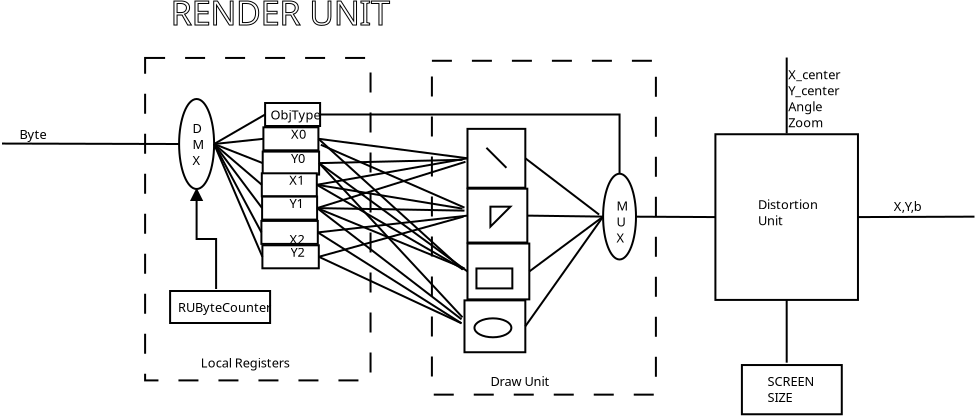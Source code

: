 <?xml version="1.0" encoding="UTF-8"?>
<dia:diagram xmlns:dia="http://www.lysator.liu.se/~alla/dia/">
  <dia:layer name="Фон" visible="true" active="true">
    <dia:object type="Standard - Box" version="0" id="O0">
      <dia:attribute name="obj_pos">
        <dia:point val="17.34,4.689"/>
      </dia:attribute>
      <dia:attribute name="obj_bb">
        <dia:rectangle val="17.29,4.639;28.59,21.433"/>
      </dia:attribute>
      <dia:attribute name="elem_corner">
        <dia:point val="17.34,4.689"/>
      </dia:attribute>
      <dia:attribute name="elem_width">
        <dia:real val="11.2"/>
      </dia:attribute>
      <dia:attribute name="elem_height">
        <dia:real val="16.693"/>
      </dia:attribute>
      <dia:attribute name="border_width">
        <dia:real val="0.1"/>
      </dia:attribute>
      <dia:attribute name="show_background">
        <dia:boolean val="false"/>
      </dia:attribute>
      <dia:attribute name="line_style">
        <dia:enum val="1"/>
      </dia:attribute>
    </dia:object>
    <dia:object type="Standard - Box" version="0" id="O1">
      <dia:attribute name="obj_pos">
        <dia:point val="3.0,4.547"/>
      </dia:attribute>
      <dia:attribute name="obj_bb">
        <dia:rectangle val="2.95,4.497;14.322,20.719"/>
      </dia:attribute>
      <dia:attribute name="elem_corner">
        <dia:point val="3.0,4.547"/>
      </dia:attribute>
      <dia:attribute name="elem_width">
        <dia:real val="11.272"/>
      </dia:attribute>
      <dia:attribute name="elem_height">
        <dia:real val="16.123"/>
      </dia:attribute>
      <dia:attribute name="border_width">
        <dia:real val="0.1"/>
      </dia:attribute>
      <dia:attribute name="show_background">
        <dia:boolean val="false"/>
      </dia:attribute>
      <dia:attribute name="line_style">
        <dia:enum val="1"/>
      </dia:attribute>
    </dia:object>
    <dia:object type="Standard - Outline" version="0" id="O2">
      <dia:attribute name="obj_pos">
        <dia:point val="4.45,1.7"/>
      </dia:attribute>
      <dia:attribute name="obj_bb">
        <dia:rectangle val="4.45,1.7;15.812,2.928"/>
      </dia:attribute>
      <dia:attribute name="meta">
        <dia:composite type="dict"/>
      </dia:attribute>
      <dia:attribute name="name">
        <dia:string>#RENDER UNIT#</dia:string>
      </dia:attribute>
      <dia:attribute name="rotation">
        <dia:real val="0"/>
      </dia:attribute>
      <dia:attribute name="text_font">
        <dia:font family="sans" style="0" name="Helvetica"/>
      </dia:attribute>
      <dia:attribute name="text_height">
        <dia:real val="1.687"/>
      </dia:attribute>
      <dia:attribute name="line_width">
        <dia:real val="0"/>
      </dia:attribute>
      <dia:attribute name="line_colour">
        <dia:color val="#000000"/>
      </dia:attribute>
      <dia:attribute name="fill_colour">
        <dia:color val="#ffffff"/>
      </dia:attribute>
      <dia:attribute name="show_background">
        <dia:boolean val="false"/>
      </dia:attribute>
    </dia:object>
    <dia:group>
      <dia:object type="Standard - Box" version="0" id="O3">
        <dia:attribute name="obj_pos">
          <dia:point val="9,6.8"/>
        </dia:attribute>
        <dia:attribute name="obj_bb">
          <dia:rectangle val="8.95,6.75;11.8,8"/>
        </dia:attribute>
        <dia:attribute name="elem_corner">
          <dia:point val="9,6.8"/>
        </dia:attribute>
        <dia:attribute name="elem_width">
          <dia:real val="2.75"/>
        </dia:attribute>
        <dia:attribute name="elem_height">
          <dia:real val="1.15"/>
        </dia:attribute>
        <dia:attribute name="show_background">
          <dia:boolean val="true"/>
        </dia:attribute>
      </dia:object>
      <dia:object type="Standard - Text" version="1" id="O4">
        <dia:attribute name="obj_pos">
          <dia:point val="9.275,7.625"/>
        </dia:attribute>
        <dia:attribute name="obj_bb">
          <dia:rectangle val="9.275,6.985;11.65,7.758"/>
        </dia:attribute>
        <dia:attribute name="text">
          <dia:composite type="text">
            <dia:attribute name="string">
              <dia:string>#ObjType#</dia:string>
            </dia:attribute>
            <dia:attribute name="font">
              <dia:font family="sans" style="0" name="Helvetica"/>
            </dia:attribute>
            <dia:attribute name="height">
              <dia:real val="0.8"/>
            </dia:attribute>
            <dia:attribute name="pos">
              <dia:point val="9.275,7.625"/>
            </dia:attribute>
            <dia:attribute name="color">
              <dia:color val="#000000"/>
            </dia:attribute>
            <dia:attribute name="alignment">
              <dia:enum val="0"/>
            </dia:attribute>
          </dia:composite>
        </dia:attribute>
        <dia:attribute name="valign">
          <dia:enum val="3"/>
        </dia:attribute>
      </dia:object>
      <dia:object type="Standard - Box" version="0" id="O5">
        <dia:attribute name="obj_pos">
          <dia:point val="8.915,8.015"/>
        </dia:attribute>
        <dia:attribute name="obj_bb">
          <dia:rectangle val="8.865,7.965;11.715,9.215"/>
        </dia:attribute>
        <dia:attribute name="elem_corner">
          <dia:point val="8.915,8.015"/>
        </dia:attribute>
        <dia:attribute name="elem_width">
          <dia:real val="2.75"/>
        </dia:attribute>
        <dia:attribute name="elem_height">
          <dia:real val="1.15"/>
        </dia:attribute>
        <dia:attribute name="show_background">
          <dia:boolean val="true"/>
        </dia:attribute>
      </dia:object>
      <dia:object type="Standard - Box" version="0" id="O6">
        <dia:attribute name="obj_pos">
          <dia:point val="8.88,9.23"/>
        </dia:attribute>
        <dia:attribute name="obj_bb">
          <dia:rectangle val="8.83,9.18;11.75,10.43"/>
        </dia:attribute>
        <dia:attribute name="elem_corner">
          <dia:point val="8.88,9.23"/>
        </dia:attribute>
        <dia:attribute name="elem_width">
          <dia:real val="2.82"/>
        </dia:attribute>
        <dia:attribute name="elem_height">
          <dia:real val="1.15"/>
        </dia:attribute>
        <dia:attribute name="show_background">
          <dia:boolean val="true"/>
        </dia:attribute>
      </dia:object>
      <dia:object type="Standard - Box" version="0" id="O7">
        <dia:attribute name="obj_pos">
          <dia:point val="8.835,10.315"/>
        </dia:attribute>
        <dia:attribute name="obj_bb">
          <dia:rectangle val="8.785,10.265;11.635,11.515"/>
        </dia:attribute>
        <dia:attribute name="elem_corner">
          <dia:point val="8.835,10.315"/>
        </dia:attribute>
        <dia:attribute name="elem_width">
          <dia:real val="2.75"/>
        </dia:attribute>
        <dia:attribute name="elem_height">
          <dia:real val="1.15"/>
        </dia:attribute>
        <dia:attribute name="show_background">
          <dia:boolean val="true"/>
        </dia:attribute>
      </dia:object>
      <dia:object type="Standard - Box" version="0" id="O8">
        <dia:attribute name="obj_pos">
          <dia:point val="8.85,11.48"/>
        </dia:attribute>
        <dia:attribute name="obj_bb">
          <dia:rectangle val="8.8,11.43;11.65,12.68"/>
        </dia:attribute>
        <dia:attribute name="elem_corner">
          <dia:point val="8.85,11.48"/>
        </dia:attribute>
        <dia:attribute name="elem_width">
          <dia:real val="2.75"/>
        </dia:attribute>
        <dia:attribute name="elem_height">
          <dia:real val="1.15"/>
        </dia:attribute>
        <dia:attribute name="show_background">
          <dia:boolean val="true"/>
        </dia:attribute>
      </dia:object>
      <dia:object type="Standard - Box" version="0" id="O9">
        <dia:attribute name="obj_pos">
          <dia:point val="8.815,12.695"/>
        </dia:attribute>
        <dia:attribute name="obj_bb">
          <dia:rectangle val="8.765,12.645;11.685,13.895"/>
        </dia:attribute>
        <dia:attribute name="elem_corner">
          <dia:point val="8.815,12.695"/>
        </dia:attribute>
        <dia:attribute name="elem_width">
          <dia:real val="2.82"/>
        </dia:attribute>
        <dia:attribute name="elem_height">
          <dia:real val="1.15"/>
        </dia:attribute>
        <dia:attribute name="show_background">
          <dia:boolean val="true"/>
        </dia:attribute>
      </dia:object>
      <dia:object type="Standard - Box" version="0" id="O10">
        <dia:attribute name="obj_pos">
          <dia:point val="8.865,13.915"/>
        </dia:attribute>
        <dia:attribute name="obj_bb">
          <dia:rectangle val="8.815,13.865;11.735,15.115"/>
        </dia:attribute>
        <dia:attribute name="elem_corner">
          <dia:point val="8.865,13.915"/>
        </dia:attribute>
        <dia:attribute name="elem_width">
          <dia:real val="2.82"/>
        </dia:attribute>
        <dia:attribute name="elem_height">
          <dia:real val="1.15"/>
        </dia:attribute>
        <dia:attribute name="show_background">
          <dia:boolean val="true"/>
        </dia:attribute>
      </dia:object>
      <dia:object type="Standard - Text" version="1" id="O11">
        <dia:attribute name="obj_pos">
          <dia:point val="10.29,8.59"/>
        </dia:attribute>
        <dia:attribute name="obj_bb">
          <dia:rectangle val="10.29,7.931;11.032,8.761"/>
        </dia:attribute>
        <dia:attribute name="text">
          <dia:composite type="text">
            <dia:attribute name="string">
              <dia:string>#X0#</dia:string>
            </dia:attribute>
            <dia:attribute name="font">
              <dia:font family="sans" style="0" name="Helvetica"/>
            </dia:attribute>
            <dia:attribute name="height">
              <dia:real val="0.8"/>
            </dia:attribute>
            <dia:attribute name="pos">
              <dia:point val="10.29,8.59"/>
            </dia:attribute>
            <dia:attribute name="color">
              <dia:color val="#000000"/>
            </dia:attribute>
            <dia:attribute name="alignment">
              <dia:enum val="0"/>
            </dia:attribute>
          </dia:composite>
        </dia:attribute>
        <dia:attribute name="valign">
          <dia:enum val="3"/>
        </dia:attribute>
        <dia:connections>
          <dia:connection handle="0" to="O5" connection="8"/>
        </dia:connections>
      </dia:object>
      <dia:object type="Standard - Text" version="1" id="O12">
        <dia:attribute name="obj_pos">
          <dia:point val="10.29,9.805"/>
        </dia:attribute>
        <dia:attribute name="obj_bb">
          <dia:rectangle val="10.29,9.146;11.029,9.976"/>
        </dia:attribute>
        <dia:attribute name="text">
          <dia:composite type="text">
            <dia:attribute name="string">
              <dia:string>#Y0#</dia:string>
            </dia:attribute>
            <dia:attribute name="font">
              <dia:font family="sans" style="0" name="Helvetica"/>
            </dia:attribute>
            <dia:attribute name="height">
              <dia:real val="0.8"/>
            </dia:attribute>
            <dia:attribute name="pos">
              <dia:point val="10.29,9.805"/>
            </dia:attribute>
            <dia:attribute name="color">
              <dia:color val="#000000"/>
            </dia:attribute>
            <dia:attribute name="alignment">
              <dia:enum val="0"/>
            </dia:attribute>
          </dia:composite>
        </dia:attribute>
        <dia:attribute name="valign">
          <dia:enum val="3"/>
        </dia:attribute>
        <dia:connections>
          <dia:connection handle="0" to="O6" connection="8"/>
        </dia:connections>
      </dia:object>
      <dia:object type="Standard - Text" version="1" id="O13">
        <dia:attribute name="obj_pos">
          <dia:point val="10.21,10.89"/>
        </dia:attribute>
        <dia:attribute name="obj_bb">
          <dia:rectangle val="10.21,10.231;10.952,11.061"/>
        </dia:attribute>
        <dia:attribute name="text">
          <dia:composite type="text">
            <dia:attribute name="string">
              <dia:string>#X1#</dia:string>
            </dia:attribute>
            <dia:attribute name="font">
              <dia:font family="sans" style="0" name="Helvetica"/>
            </dia:attribute>
            <dia:attribute name="height">
              <dia:real val="0.8"/>
            </dia:attribute>
            <dia:attribute name="pos">
              <dia:point val="10.21,10.89"/>
            </dia:attribute>
            <dia:attribute name="color">
              <dia:color val="#000000"/>
            </dia:attribute>
            <dia:attribute name="alignment">
              <dia:enum val="0"/>
            </dia:attribute>
          </dia:composite>
        </dia:attribute>
        <dia:attribute name="valign">
          <dia:enum val="3"/>
        </dia:attribute>
        <dia:connections>
          <dia:connection handle="0" to="O7" connection="8"/>
        </dia:connections>
      </dia:object>
      <dia:object type="Standard - Text" version="1" id="O14">
        <dia:attribute name="obj_pos">
          <dia:point val="10.225,12.055"/>
        </dia:attribute>
        <dia:attribute name="obj_bb">
          <dia:rectangle val="10.225,11.396;10.964,12.226"/>
        </dia:attribute>
        <dia:attribute name="text">
          <dia:composite type="text">
            <dia:attribute name="string">
              <dia:string>#Y1#</dia:string>
            </dia:attribute>
            <dia:attribute name="font">
              <dia:font family="sans" style="0" name="Helvetica"/>
            </dia:attribute>
            <dia:attribute name="height">
              <dia:real val="0.8"/>
            </dia:attribute>
            <dia:attribute name="pos">
              <dia:point val="10.225,12.055"/>
            </dia:attribute>
            <dia:attribute name="color">
              <dia:color val="#000000"/>
            </dia:attribute>
            <dia:attribute name="alignment">
              <dia:enum val="0"/>
            </dia:attribute>
          </dia:composite>
        </dia:attribute>
        <dia:attribute name="valign">
          <dia:enum val="3"/>
        </dia:attribute>
        <dia:connections>
          <dia:connection handle="0" to="O8" connection="8"/>
        </dia:connections>
      </dia:object>
      <dia:object type="Standard - Text" version="1" id="O15">
        <dia:attribute name="obj_pos">
          <dia:point val="10.225,13.845"/>
        </dia:attribute>
        <dia:attribute name="obj_bb">
          <dia:rectangle val="10.225,13.186;10.967,14.016"/>
        </dia:attribute>
        <dia:attribute name="text">
          <dia:composite type="text">
            <dia:attribute name="string">
              <dia:string>#X2#</dia:string>
            </dia:attribute>
            <dia:attribute name="font">
              <dia:font family="sans" style="0" name="Helvetica"/>
            </dia:attribute>
            <dia:attribute name="height">
              <dia:real val="0.8"/>
            </dia:attribute>
            <dia:attribute name="pos">
              <dia:point val="10.225,13.845"/>
            </dia:attribute>
            <dia:attribute name="color">
              <dia:color val="#000000"/>
            </dia:attribute>
            <dia:attribute name="alignment">
              <dia:enum val="0"/>
            </dia:attribute>
          </dia:composite>
        </dia:attribute>
        <dia:attribute name="valign">
          <dia:enum val="3"/>
        </dia:attribute>
        <dia:connections>
          <dia:connection handle="0" to="O9" connection="6"/>
        </dia:connections>
      </dia:object>
      <dia:object type="Standard - Text" version="1" id="O16">
        <dia:attribute name="obj_pos">
          <dia:point val="10.275,14.49"/>
        </dia:attribute>
        <dia:attribute name="obj_bb">
          <dia:rectangle val="10.275,13.831;11.014,14.661"/>
        </dia:attribute>
        <dia:attribute name="text">
          <dia:composite type="text">
            <dia:attribute name="string">
              <dia:string>#Y2#</dia:string>
            </dia:attribute>
            <dia:attribute name="font">
              <dia:font family="sans" style="0" name="Helvetica"/>
            </dia:attribute>
            <dia:attribute name="height">
              <dia:real val="0.8"/>
            </dia:attribute>
            <dia:attribute name="pos">
              <dia:point val="10.275,14.49"/>
            </dia:attribute>
            <dia:attribute name="color">
              <dia:color val="#000000"/>
            </dia:attribute>
            <dia:attribute name="alignment">
              <dia:enum val="0"/>
            </dia:attribute>
          </dia:composite>
        </dia:attribute>
        <dia:attribute name="valign">
          <dia:enum val="3"/>
        </dia:attribute>
        <dia:connections>
          <dia:connection handle="0" to="O10" connection="8"/>
        </dia:connections>
      </dia:object>
    </dia:group>
    <dia:object type="Standard - Ellipse" version="0" id="O17">
      <dia:attribute name="obj_pos">
        <dia:point val="4.7,6.6"/>
      </dia:attribute>
      <dia:attribute name="obj_bb">
        <dia:rectangle val="4.65,6.55;6.5,11.15"/>
      </dia:attribute>
      <dia:attribute name="elem_corner">
        <dia:point val="4.7,6.6"/>
      </dia:attribute>
      <dia:attribute name="elem_width">
        <dia:real val="1.75"/>
      </dia:attribute>
      <dia:attribute name="elem_height">
        <dia:real val="4.5"/>
      </dia:attribute>
    </dia:object>
    <dia:object type="Standard - Text" version="1" id="O18">
      <dia:attribute name="obj_pos">
        <dia:point val="5.375,8.3"/>
      </dia:attribute>
      <dia:attribute name="obj_bb">
        <dia:rectangle val="5.375,7.66;5.867,10.033"/>
      </dia:attribute>
      <dia:attribute name="text">
        <dia:composite type="text">
          <dia:attribute name="string">
            <dia:string>#D
M
X#</dia:string>
          </dia:attribute>
          <dia:attribute name="font">
            <dia:font family="sans" style="0" name="Helvetica"/>
          </dia:attribute>
          <dia:attribute name="height">
            <dia:real val="0.8"/>
          </dia:attribute>
          <dia:attribute name="pos">
            <dia:point val="5.375,8.3"/>
          </dia:attribute>
          <dia:attribute name="color">
            <dia:color val="#000000"/>
          </dia:attribute>
          <dia:attribute name="alignment">
            <dia:enum val="0"/>
          </dia:attribute>
        </dia:composite>
      </dia:attribute>
      <dia:attribute name="valign">
        <dia:enum val="3"/>
      </dia:attribute>
    </dia:object>
    <dia:group>
      <dia:object type="Standard - Box" version="0" id="O19">
        <dia:attribute name="obj_pos">
          <dia:point val="4.25,16.2"/>
        </dia:attribute>
        <dia:attribute name="obj_bb">
          <dia:rectangle val="4.2,16.15;9.3,17.85"/>
        </dia:attribute>
        <dia:attribute name="elem_corner">
          <dia:point val="4.25,16.2"/>
        </dia:attribute>
        <dia:attribute name="elem_width">
          <dia:real val="5.0"/>
        </dia:attribute>
        <dia:attribute name="elem_height">
          <dia:real val="1.6"/>
        </dia:attribute>
        <dia:attribute name="show_background">
          <dia:boolean val="true"/>
        </dia:attribute>
      </dia:object>
      <dia:object type="Standard - Text" version="1" id="O20">
        <dia:attribute name="obj_pos">
          <dia:point val="4.65,17.25"/>
        </dia:attribute>
        <dia:attribute name="obj_bb">
          <dia:rectangle val="4.65,16.61;8.947,17.383"/>
        </dia:attribute>
        <dia:attribute name="text">
          <dia:composite type="text">
            <dia:attribute name="string">
              <dia:string>#RUByteCounter#</dia:string>
            </dia:attribute>
            <dia:attribute name="font">
              <dia:font family="sans" style="0" name="Helvetica"/>
            </dia:attribute>
            <dia:attribute name="height">
              <dia:real val="0.8"/>
            </dia:attribute>
            <dia:attribute name="pos">
              <dia:point val="4.65,17.25"/>
            </dia:attribute>
            <dia:attribute name="color">
              <dia:color val="#000000"/>
            </dia:attribute>
            <dia:attribute name="alignment">
              <dia:enum val="0"/>
            </dia:attribute>
          </dia:composite>
        </dia:attribute>
        <dia:attribute name="valign">
          <dia:enum val="3"/>
        </dia:attribute>
      </dia:object>
    </dia:group>
    <dia:object type="Standard - ZigZagLine" version="1" id="O21">
      <dia:attribute name="obj_pos">
        <dia:point val="6.55,16.1"/>
      </dia:attribute>
      <dia:attribute name="obj_bb">
        <dia:rectangle val="5.244,10.988;6.6,16.15"/>
      </dia:attribute>
      <dia:attribute name="orth_points">
        <dia:point val="6.55,16.1"/>
        <dia:point val="6.55,13.6"/>
        <dia:point val="5.575,13.6"/>
        <dia:point val="5.575,11.1"/>
      </dia:attribute>
      <dia:attribute name="orth_orient">
        <dia:enum val="1"/>
        <dia:enum val="0"/>
        <dia:enum val="1"/>
      </dia:attribute>
      <dia:attribute name="autorouting">
        <dia:boolean val="true"/>
      </dia:attribute>
      <dia:attribute name="end_arrow">
        <dia:enum val="3"/>
      </dia:attribute>
      <dia:attribute name="end_arrow_length">
        <dia:real val="0.5"/>
      </dia:attribute>
      <dia:attribute name="end_arrow_width">
        <dia:real val="0.5"/>
      </dia:attribute>
      <dia:connections>
        <dia:connection handle="1" to="O17" connection="6"/>
      </dia:connections>
    </dia:object>
    <dia:object type="Standard - Line" version="0" id="O22">
      <dia:attribute name="obj_pos">
        <dia:point val="6.45,8.85"/>
      </dia:attribute>
      <dia:attribute name="obj_bb">
        <dia:rectangle val="6.395,8.535;8.97,8.905"/>
      </dia:attribute>
      <dia:attribute name="conn_endpoints">
        <dia:point val="6.45,8.85"/>
        <dia:point val="8.915,8.59"/>
      </dia:attribute>
      <dia:attribute name="numcp">
        <dia:int val="1"/>
      </dia:attribute>
      <dia:connections>
        <dia:connection handle="0" to="O17" connection="4"/>
        <dia:connection handle="1" to="O5" connection="3"/>
      </dia:connections>
    </dia:object>
    <dia:object type="Standard - Line" version="0" id="O23">
      <dia:attribute name="obj_pos">
        <dia:point val="6.45,8.85"/>
      </dia:attribute>
      <dia:attribute name="obj_bb">
        <dia:rectangle val="6.385,8.785;8.945,9.87"/>
      </dia:attribute>
      <dia:attribute name="conn_endpoints">
        <dia:point val="6.45,8.85"/>
        <dia:point val="8.88,9.805"/>
      </dia:attribute>
      <dia:attribute name="numcp">
        <dia:int val="1"/>
      </dia:attribute>
      <dia:connections>
        <dia:connection handle="0" to="O17" connection="4"/>
        <dia:connection handle="1" to="O6" connection="3"/>
      </dia:connections>
    </dia:object>
    <dia:object type="Standard - Line" version="0" id="O24">
      <dia:attribute name="obj_pos">
        <dia:point val="6.45,8.85"/>
      </dia:attribute>
      <dia:attribute name="obj_bb">
        <dia:rectangle val="6.382,7.307;9.068,8.918"/>
      </dia:attribute>
      <dia:attribute name="conn_endpoints">
        <dia:point val="6.45,8.85"/>
        <dia:point val="9,7.375"/>
      </dia:attribute>
      <dia:attribute name="numcp">
        <dia:int val="1"/>
      </dia:attribute>
      <dia:connections>
        <dia:connection handle="0" to="O17" connection="4"/>
        <dia:connection handle="1" to="O3" connection="3"/>
      </dia:connections>
    </dia:object>
    <dia:object type="Standard - Line" version="0" id="O25">
      <dia:attribute name="obj_pos">
        <dia:point val="6.45,8.85"/>
      </dia:attribute>
      <dia:attribute name="obj_bb">
        <dia:rectangle val="6.38,8.78;8.905,10.96"/>
      </dia:attribute>
      <dia:attribute name="conn_endpoints">
        <dia:point val="6.45,8.85"/>
        <dia:point val="8.835,10.89"/>
      </dia:attribute>
      <dia:attribute name="numcp">
        <dia:int val="1"/>
      </dia:attribute>
      <dia:connections>
        <dia:connection handle="0" to="O17" connection="4"/>
        <dia:connection handle="1" to="O7" connection="3"/>
      </dia:connections>
    </dia:object>
    <dia:object type="Standard - Line" version="0" id="O26">
      <dia:attribute name="obj_pos">
        <dia:point val="6.45,8.85"/>
      </dia:attribute>
      <dia:attribute name="obj_bb">
        <dia:rectangle val="6.38,8.78;8.92,12.125"/>
      </dia:attribute>
      <dia:attribute name="conn_endpoints">
        <dia:point val="6.45,8.85"/>
        <dia:point val="8.85,12.055"/>
      </dia:attribute>
      <dia:attribute name="numcp">
        <dia:int val="1"/>
      </dia:attribute>
      <dia:connections>
        <dia:connection handle="0" to="O17" connection="4"/>
        <dia:connection handle="1" to="O8" connection="3"/>
      </dia:connections>
    </dia:object>
    <dia:object type="Standard - Line" version="0" id="O27">
      <dia:attribute name="obj_pos">
        <dia:point val="6.45,8.85"/>
      </dia:attribute>
      <dia:attribute name="obj_bb">
        <dia:rectangle val="6.382,8.782;8.883,13.338"/>
      </dia:attribute>
      <dia:attribute name="conn_endpoints">
        <dia:point val="6.45,8.85"/>
        <dia:point val="8.815,13.27"/>
      </dia:attribute>
      <dia:attribute name="numcp">
        <dia:int val="1"/>
      </dia:attribute>
      <dia:connections>
        <dia:connection handle="0" to="O17" connection="4"/>
        <dia:connection handle="1" to="O9" connection="3"/>
      </dia:connections>
    </dia:object>
    <dia:object type="Standard - Line" version="0" id="O28">
      <dia:attribute name="obj_pos">
        <dia:point val="6.45,8.85"/>
      </dia:attribute>
      <dia:attribute name="obj_bb">
        <dia:rectangle val="6.384,8.784;8.931,14.556"/>
      </dia:attribute>
      <dia:attribute name="conn_endpoints">
        <dia:point val="6.45,8.85"/>
        <dia:point val="8.865,14.49"/>
      </dia:attribute>
      <dia:attribute name="numcp">
        <dia:int val="1"/>
      </dia:attribute>
      <dia:connections>
        <dia:connection handle="0" to="O17" connection="4"/>
        <dia:connection handle="1" to="O10" connection="3"/>
      </dia:connections>
    </dia:object>
    <dia:object type="Standard - Line" version="0" id="O29">
      <dia:attribute name="obj_pos">
        <dia:point val="4.7,8.85"/>
      </dia:attribute>
      <dia:attribute name="obj_bb">
        <dia:rectangle val="-4.205,8.778;4.75,8.9"/>
      </dia:attribute>
      <dia:attribute name="conn_endpoints">
        <dia:point val="4.7,8.85"/>
        <dia:point val="-4.155,8.828"/>
      </dia:attribute>
      <dia:attribute name="numcp">
        <dia:int val="1"/>
      </dia:attribute>
      <dia:connections>
        <dia:connection handle="0" to="O17" connection="3"/>
      </dia:connections>
    </dia:object>
    <dia:object type="Standard - Text" version="1" id="O30">
      <dia:attribute name="obj_pos">
        <dia:point val="-3.282,8.604"/>
      </dia:attribute>
      <dia:attribute name="obj_bb">
        <dia:rectangle val="-3.282,7.944;-2.013,8.775"/>
      </dia:attribute>
      <dia:attribute name="text">
        <dia:composite type="text">
          <dia:attribute name="string">
            <dia:string>#Byte#</dia:string>
          </dia:attribute>
          <dia:attribute name="font">
            <dia:font family="sans" style="0" name="Helvetica"/>
          </dia:attribute>
          <dia:attribute name="height">
            <dia:real val="0.8"/>
          </dia:attribute>
          <dia:attribute name="pos">
            <dia:point val="-3.282,8.604"/>
          </dia:attribute>
          <dia:attribute name="color">
            <dia:color val="#000000"/>
          </dia:attribute>
          <dia:attribute name="alignment">
            <dia:enum val="0"/>
          </dia:attribute>
        </dia:composite>
      </dia:attribute>
      <dia:attribute name="valign">
        <dia:enum val="3"/>
      </dia:attribute>
    </dia:object>
    <dia:object type="Standard - Box" version="0" id="O31">
      <dia:attribute name="obj_pos">
        <dia:point val="19.119,8.093"/>
      </dia:attribute>
      <dia:attribute name="obj_bb">
        <dia:rectangle val="19.069,8.043;22.061,11.085"/>
      </dia:attribute>
      <dia:attribute name="elem_corner">
        <dia:point val="19.119,8.093"/>
      </dia:attribute>
      <dia:attribute name="elem_width">
        <dia:real val="2.892"/>
      </dia:attribute>
      <dia:attribute name="elem_height">
        <dia:real val="2.942"/>
      </dia:attribute>
      <dia:attribute name="show_background">
        <dia:boolean val="true"/>
      </dia:attribute>
    </dia:object>
    <dia:object type="Standard - Box" version="0" id="O32">
      <dia:attribute name="obj_pos">
        <dia:point val="19.119,11.084"/>
      </dia:attribute>
      <dia:attribute name="obj_bb">
        <dia:rectangle val="19.069,11.034;22.16,13.827"/>
      </dia:attribute>
      <dia:attribute name="elem_corner">
        <dia:point val="19.119,11.084"/>
      </dia:attribute>
      <dia:attribute name="elem_width">
        <dia:real val="2.992"/>
      </dia:attribute>
      <dia:attribute name="elem_height">
        <dia:real val="2.693"/>
      </dia:attribute>
      <dia:attribute name="show_background">
        <dia:boolean val="true"/>
      </dia:attribute>
    </dia:object>
    <dia:object type="Standard - Box" version="0" id="O33">
      <dia:attribute name="obj_pos">
        <dia:point val="19.119,13.827"/>
      </dia:attribute>
      <dia:attribute name="obj_bb">
        <dia:rectangle val="19.069,13.777;22.26,16.669"/>
      </dia:attribute>
      <dia:attribute name="elem_corner">
        <dia:point val="19.119,13.827"/>
      </dia:attribute>
      <dia:attribute name="elem_width">
        <dia:real val="3.091"/>
      </dia:attribute>
      <dia:attribute name="elem_height">
        <dia:real val="2.792"/>
      </dia:attribute>
      <dia:attribute name="show_background">
        <dia:boolean val="true"/>
      </dia:attribute>
    </dia:object>
    <dia:object type="Standard - Box" version="0" id="O34">
      <dia:attribute name="obj_pos">
        <dia:point val="18.969,16.669"/>
      </dia:attribute>
      <dia:attribute name="obj_bb">
        <dia:rectangle val="18.919,16.619;22.061,19.312"/>
      </dia:attribute>
      <dia:attribute name="elem_corner">
        <dia:point val="18.969,16.669"/>
      </dia:attribute>
      <dia:attribute name="elem_width">
        <dia:real val="3.042"/>
      </dia:attribute>
      <dia:attribute name="elem_height">
        <dia:real val="2.593"/>
      </dia:attribute>
      <dia:attribute name="show_background">
        <dia:boolean val="true"/>
      </dia:attribute>
    </dia:object>
    <dia:object type="Standard - Ellipse" version="0" id="O35">
      <dia:attribute name="obj_pos">
        <dia:point val="19.468,17.567"/>
      </dia:attribute>
      <dia:attribute name="obj_bb">
        <dia:rectangle val="19.418,17.517;21.363,18.564"/>
      </dia:attribute>
      <dia:attribute name="elem_corner">
        <dia:point val="19.468,17.567"/>
      </dia:attribute>
      <dia:attribute name="elem_width">
        <dia:real val="1.845"/>
      </dia:attribute>
      <dia:attribute name="elem_height">
        <dia:real val="0.947"/>
      </dia:attribute>
    </dia:object>
    <dia:object type="Standard - Box" version="0" id="O36">
      <dia:attribute name="obj_pos">
        <dia:point val="19.567,15.073"/>
      </dia:attribute>
      <dia:attribute name="obj_bb">
        <dia:rectangle val="19.517,15.023;21.413,16.121"/>
      </dia:attribute>
      <dia:attribute name="elem_corner">
        <dia:point val="19.567,15.073"/>
      </dia:attribute>
      <dia:attribute name="elem_width">
        <dia:real val="1.795"/>
      </dia:attribute>
      <dia:attribute name="elem_height">
        <dia:real val="0.997"/>
      </dia:attribute>
      <dia:attribute name="show_background">
        <dia:boolean val="true"/>
      </dia:attribute>
    </dia:object>
    <dia:object type="Standard - Line" version="0" id="O37">
      <dia:attribute name="obj_pos">
        <dia:point val="20.066,9.04"/>
      </dia:attribute>
      <dia:attribute name="obj_bb">
        <dia:rectangle val="19.995,8.969;21.137,10.111"/>
      </dia:attribute>
      <dia:attribute name="conn_endpoints">
        <dia:point val="20.066,9.04"/>
        <dia:point val="21.066,10.04"/>
      </dia:attribute>
      <dia:attribute name="numcp">
        <dia:int val="1"/>
      </dia:attribute>
    </dia:object>
    <dia:object type="Standard - Polygon" version="0" id="O38">
      <dia:attribute name="obj_pos">
        <dia:point val="20.266,11.982"/>
      </dia:attribute>
      <dia:attribute name="obj_bb">
        <dia:rectangle val="20.216,11.932;21.386,13.103"/>
      </dia:attribute>
      <dia:attribute name="poly_points">
        <dia:point val="20.266,11.982"/>
        <dia:point val="21.266,11.982"/>
        <dia:point val="20.266,12.982"/>
      </dia:attribute>
      <dia:attribute name="show_background">
        <dia:boolean val="true"/>
      </dia:attribute>
    </dia:object>
    <dia:group>
      <dia:object type="Standard - Ellipse" version="0" id="O39">
        <dia:attribute name="obj_pos">
          <dia:point val="25.9,10.336"/>
        </dia:attribute>
        <dia:attribute name="obj_bb">
          <dia:rectangle val="25.85,10.286;27.596,14.675"/>
        </dia:attribute>
        <dia:attribute name="elem_corner">
          <dia:point val="25.9,10.336"/>
        </dia:attribute>
        <dia:attribute name="elem_width">
          <dia:real val="1.645"/>
        </dia:attribute>
        <dia:attribute name="elem_height">
          <dia:real val="4.288"/>
        </dia:attribute>
      </dia:object>
      <dia:object type="Standard - Text" version="1" id="O40">
        <dia:attribute name="obj_pos">
          <dia:point val="26.573,12.181"/>
        </dia:attribute>
        <dia:attribute name="obj_bb">
          <dia:rectangle val="26.573,11.541;27.066,13.914"/>
        </dia:attribute>
        <dia:attribute name="text">
          <dia:composite type="text">
            <dia:attribute name="string">
              <dia:string>#M
U
X#</dia:string>
            </dia:attribute>
            <dia:attribute name="font">
              <dia:font family="sans" style="0" name="Helvetica"/>
            </dia:attribute>
            <dia:attribute name="height">
              <dia:real val="0.8"/>
            </dia:attribute>
            <dia:attribute name="pos">
              <dia:point val="26.573,12.181"/>
            </dia:attribute>
            <dia:attribute name="color">
              <dia:color val="#000000"/>
            </dia:attribute>
            <dia:attribute name="alignment">
              <dia:enum val="0"/>
            </dia:attribute>
          </dia:composite>
        </dia:attribute>
        <dia:attribute name="valign">
          <dia:enum val="3"/>
        </dia:attribute>
      </dia:object>
    </dia:group>
    <dia:object type="Standard - Line" version="0" id="O41">
      <dia:attribute name="obj_pos">
        <dia:point val="25.701,12.381"/>
      </dia:attribute>
      <dia:attribute name="obj_bb">
        <dia:rectangle val="21.941,9.493;25.771,12.451"/>
      </dia:attribute>
      <dia:attribute name="conn_endpoints">
        <dia:point val="25.701,12.381"/>
        <dia:point val="22.011,9.564"/>
      </dia:attribute>
      <dia:attribute name="numcp">
        <dia:int val="1"/>
      </dia:attribute>
      <dia:connections>
        <dia:connection handle="1" to="O31" connection="4"/>
      </dia:connections>
    </dia:object>
    <dia:object type="Standard - Line" version="0" id="O42">
      <dia:attribute name="obj_pos">
        <dia:point val="25.9,12.48"/>
      </dia:attribute>
      <dia:attribute name="obj_bb">
        <dia:rectangle val="22.06,12.38;25.951,12.531"/>
      </dia:attribute>
      <dia:attribute name="conn_endpoints">
        <dia:point val="25.9,12.48"/>
        <dia:point val="22.11,12.431"/>
      </dia:attribute>
      <dia:attribute name="numcp">
        <dia:int val="1"/>
      </dia:attribute>
      <dia:connections>
        <dia:connection handle="0" to="O39" connection="3"/>
        <dia:connection handle="1" to="O32" connection="4"/>
      </dia:connections>
    </dia:object>
    <dia:object type="Standard - Line" version="0" id="O43">
      <dia:attribute name="obj_pos">
        <dia:point val="25.9,12.48"/>
      </dia:attribute>
      <dia:attribute name="obj_bb">
        <dia:rectangle val="22.14,12.411;25.97,15.293"/>
      </dia:attribute>
      <dia:attribute name="conn_endpoints">
        <dia:point val="25.9,12.48"/>
        <dia:point val="22.21,15.223"/>
      </dia:attribute>
      <dia:attribute name="numcp">
        <dia:int val="1"/>
      </dia:attribute>
      <dia:connections>
        <dia:connection handle="0" to="O39" connection="3"/>
        <dia:connection handle="1" to="O33" connection="4"/>
      </dia:connections>
    </dia:object>
    <dia:object type="Standard - Line" version="0" id="O44">
      <dia:attribute name="obj_pos">
        <dia:point val="25.9,12.48"/>
      </dia:attribute>
      <dia:attribute name="obj_bb">
        <dia:rectangle val="21.941,12.411;25.97,18.035"/>
      </dia:attribute>
      <dia:attribute name="conn_endpoints">
        <dia:point val="25.9,12.48"/>
        <dia:point val="22.011,17.965"/>
      </dia:attribute>
      <dia:attribute name="numcp">
        <dia:int val="1"/>
      </dia:attribute>
      <dia:connections>
        <dia:connection handle="0" to="O39" connection="3"/>
        <dia:connection handle="1" to="O34" connection="4"/>
      </dia:connections>
    </dia:object>
    <dia:object type="Standard - ZigZagLine" version="1" id="O45">
      <dia:attribute name="obj_pos">
        <dia:point val="11.75,7.375"/>
      </dia:attribute>
      <dia:attribute name="obj_bb">
        <dia:rectangle val="11.7,7.325;26.773,10.386"/>
      </dia:attribute>
      <dia:attribute name="orth_points">
        <dia:point val="11.75,7.375"/>
        <dia:point val="26.723,7.375"/>
        <dia:point val="26.723,10.336"/>
      </dia:attribute>
      <dia:attribute name="orth_orient">
        <dia:enum val="0"/>
        <dia:enum val="1"/>
      </dia:attribute>
      <dia:attribute name="autorouting">
        <dia:boolean val="true"/>
      </dia:attribute>
      <dia:connections>
        <dia:connection handle="0" to="O3" connection="4"/>
        <dia:connection handle="1" to="O39" connection="1"/>
      </dia:connections>
    </dia:object>
    <dia:object type="Standard - Line" version="0" id="O46">
      <dia:attribute name="obj_pos">
        <dia:point val="19.119,9.564"/>
      </dia:attribute>
      <dia:attribute name="obj_bb">
        <dia:rectangle val="11.609,8.534;19.175,9.62"/>
      </dia:attribute>
      <dia:attribute name="conn_endpoints">
        <dia:point val="19.119,9.564"/>
        <dia:point val="11.665,8.59"/>
      </dia:attribute>
      <dia:attribute name="numcp">
        <dia:int val="1"/>
      </dia:attribute>
      <dia:connections>
        <dia:connection handle="0" to="O31" connection="3"/>
        <dia:connection handle="1" to="O5" connection="4"/>
      </dia:connections>
    </dia:object>
    <dia:object type="Standard - Line" version="0" id="O47">
      <dia:attribute name="obj_pos">
        <dia:point val="19.119,9.564"/>
      </dia:attribute>
      <dia:attribute name="obj_bb">
        <dia:rectangle val="11.527,9.506;19.177,10.948"/>
      </dia:attribute>
      <dia:attribute name="conn_endpoints">
        <dia:point val="19.119,9.564"/>
        <dia:point val="11.585,10.89"/>
      </dia:attribute>
      <dia:attribute name="numcp">
        <dia:int val="1"/>
      </dia:attribute>
      <dia:connections>
        <dia:connection handle="0" to="O31" connection="3"/>
        <dia:connection handle="1" to="O7" connection="4"/>
      </dia:connections>
    </dia:object>
    <dia:object type="Standard - Line" version="0" id="O48">
      <dia:attribute name="obj_pos">
        <dia:point val="19.019,9.738"/>
      </dia:attribute>
      <dia:attribute name="obj_bb">
        <dia:rectangle val="11.537,9.675;19.082,12.118"/>
      </dia:attribute>
      <dia:attribute name="conn_endpoints">
        <dia:point val="19.019,9.738"/>
        <dia:point val="11.6,12.055"/>
      </dia:attribute>
      <dia:attribute name="numcp">
        <dia:int val="1"/>
      </dia:attribute>
      <dia:connections>
        <dia:connection handle="1" to="O8" connection="4"/>
      </dia:connections>
    </dia:object>
    <dia:object type="Standard - Line" version="0" id="O49">
      <dia:attribute name="obj_pos">
        <dia:point val="18.869,9.638"/>
      </dia:attribute>
      <dia:attribute name="obj_bb">
        <dia:rectangle val="11.649,9.587;18.921,9.856"/>
      </dia:attribute>
      <dia:attribute name="conn_endpoints">
        <dia:point val="18.869,9.638"/>
        <dia:point val="11.7,9.805"/>
      </dia:attribute>
      <dia:attribute name="numcp">
        <dia:int val="1"/>
      </dia:attribute>
      <dia:connections>
        <dia:connection handle="1" to="O6" connection="4"/>
      </dia:connections>
    </dia:object>
    <dia:object type="Standard - Line" version="0" id="O50">
      <dia:attribute name="obj_pos">
        <dia:point val="18.869,15.123"/>
      </dia:attribute>
      <dia:attribute name="obj_bb">
        <dia:rectangle val="11.594,8.519;18.94,15.194"/>
      </dia:attribute>
      <dia:attribute name="conn_endpoints">
        <dia:point val="18.869,15.123"/>
        <dia:point val="11.665,8.59"/>
      </dia:attribute>
      <dia:attribute name="numcp">
        <dia:int val="1"/>
      </dia:attribute>
      <dia:connections>
        <dia:connection handle="1" to="O5" connection="4"/>
      </dia:connections>
    </dia:object>
    <dia:object type="Standard - Line" version="0" id="O51">
      <dia:attribute name="obj_pos">
        <dia:point val="19.119,15.223"/>
      </dia:attribute>
      <dia:attribute name="obj_bb">
        <dia:rectangle val="11.63,9.735;19.189,15.293"/>
      </dia:attribute>
      <dia:attribute name="conn_endpoints">
        <dia:point val="19.119,15.223"/>
        <dia:point val="11.7,9.805"/>
      </dia:attribute>
      <dia:attribute name="numcp">
        <dia:int val="1"/>
      </dia:attribute>
      <dia:connections>
        <dia:connection handle="0" to="O33" connection="3"/>
        <dia:connection handle="1" to="O6" connection="4"/>
      </dia:connections>
    </dia:object>
    <dia:object type="Standard - Line" version="0" id="O52">
      <dia:attribute name="obj_pos">
        <dia:point val="18.919,15.123"/>
      </dia:attribute>
      <dia:attribute name="obj_bb">
        <dia:rectangle val="11.517,10.822;18.988,15.191"/>
      </dia:attribute>
      <dia:attribute name="conn_endpoints">
        <dia:point val="18.919,15.123"/>
        <dia:point val="11.585,10.89"/>
      </dia:attribute>
      <dia:attribute name="numcp">
        <dia:int val="1"/>
      </dia:attribute>
      <dia:connections>
        <dia:connection handle="1" to="O7" connection="4"/>
      </dia:connections>
    </dia:object>
    <dia:object type="Standard - Line" version="0" id="O53">
      <dia:attribute name="obj_pos">
        <dia:point val="18.969,15.073"/>
      </dia:attribute>
      <dia:attribute name="obj_bb">
        <dia:rectangle val="11.535,11.99;19.034,15.139"/>
      </dia:attribute>
      <dia:attribute name="conn_endpoints">
        <dia:point val="18.969,15.073"/>
        <dia:point val="11.6,12.055"/>
      </dia:attribute>
      <dia:attribute name="numcp">
        <dia:int val="1"/>
      </dia:attribute>
      <dia:connections>
        <dia:connection handle="1" to="O8" connection="4"/>
      </dia:connections>
    </dia:object>
    <dia:object type="Standard - Line" version="0" id="O54">
      <dia:attribute name="obj_pos">
        <dia:point val="19.119,12.431"/>
      </dia:attribute>
      <dia:attribute name="obj_bb">
        <dia:rectangle val="11.58,12.375;19.174,13.325"/>
      </dia:attribute>
      <dia:attribute name="conn_endpoints">
        <dia:point val="19.119,12.431"/>
        <dia:point val="11.635,13.27"/>
      </dia:attribute>
      <dia:attribute name="numcp">
        <dia:int val="1"/>
      </dia:attribute>
      <dia:connections>
        <dia:connection handle="0" to="O32" connection="3"/>
        <dia:connection handle="1" to="O9" connection="4"/>
      </dia:connections>
    </dia:object>
    <dia:object type="Standard - Line" version="0" id="O55">
      <dia:attribute name="obj_pos">
        <dia:point val="18.919,12.48"/>
      </dia:attribute>
      <dia:attribute name="obj_bb">
        <dia:rectangle val="11.623,12.419;18.981,14.552"/>
      </dia:attribute>
      <dia:attribute name="conn_endpoints">
        <dia:point val="18.919,12.48"/>
        <dia:point val="11.685,14.49"/>
      </dia:attribute>
      <dia:attribute name="numcp">
        <dia:int val="1"/>
      </dia:attribute>
      <dia:connections>
        <dia:connection handle="1" to="O10" connection="4"/>
      </dia:connections>
    </dia:object>
    <dia:object type="Standard - Line" version="0" id="O56">
      <dia:attribute name="obj_pos">
        <dia:point val="18.969,12.181"/>
      </dia:attribute>
      <dia:attribute name="obj_bb">
        <dia:rectangle val="11.549,12.004;19.02,12.232"/>
      </dia:attribute>
      <dia:attribute name="conn_endpoints">
        <dia:point val="18.969,12.181"/>
        <dia:point val="11.6,12.055"/>
      </dia:attribute>
      <dia:attribute name="numcp">
        <dia:int val="1"/>
      </dia:attribute>
      <dia:connections>
        <dia:connection handle="1" to="O8" connection="4"/>
      </dia:connections>
    </dia:object>
    <dia:object type="Standard - Line" version="0" id="O57">
      <dia:attribute name="obj_pos">
        <dia:point val="18.869,12.082"/>
      </dia:attribute>
      <dia:attribute name="obj_bb">
        <dia:rectangle val="11.528,10.833;18.927,12.139"/>
      </dia:attribute>
      <dia:attribute name="conn_endpoints">
        <dia:point val="18.869,12.082"/>
        <dia:point val="11.585,10.89"/>
      </dia:attribute>
      <dia:attribute name="numcp">
        <dia:int val="1"/>
      </dia:attribute>
      <dia:connections>
        <dia:connection handle="1" to="O7" connection="4"/>
      </dia:connections>
    </dia:object>
    <dia:object type="Standard - Line" version="0" id="O58">
      <dia:attribute name="obj_pos">
        <dia:point val="18.969,12.032"/>
      </dia:attribute>
      <dia:attribute name="obj_bb">
        <dia:rectangle val="11.723,8.825;19.035,12.098"/>
      </dia:attribute>
      <dia:attribute name="conn_endpoints">
        <dia:point val="18.969,12.032"/>
        <dia:point val="11.789,8.89"/>
      </dia:attribute>
      <dia:attribute name="numcp">
        <dia:int val="1"/>
      </dia:attribute>
    </dia:object>
    <dia:object type="Standard - Line" version="0" id="O59">
      <dia:attribute name="obj_pos">
        <dia:point val="18.82,17.816"/>
      </dia:attribute>
      <dia:attribute name="obj_bb">
        <dia:rectangle val="11.619,14.424;18.886,17.882"/>
      </dia:attribute>
      <dia:attribute name="conn_endpoints">
        <dia:point val="18.82,17.816"/>
        <dia:point val="11.685,14.49"/>
      </dia:attribute>
      <dia:attribute name="numcp">
        <dia:int val="1"/>
      </dia:attribute>
      <dia:connections>
        <dia:connection handle="1" to="O10" connection="4"/>
      </dia:connections>
    </dia:object>
    <dia:object type="Standard - Line" version="0" id="O60">
      <dia:attribute name="obj_pos">
        <dia:point val="18.82,17.816"/>
      </dia:attribute>
      <dia:attribute name="obj_bb">
        <dia:rectangle val="11.566,13.201;18.889,17.885"/>
      </dia:attribute>
      <dia:attribute name="conn_endpoints">
        <dia:point val="18.82,17.816"/>
        <dia:point val="11.635,13.27"/>
      </dia:attribute>
      <dia:attribute name="numcp">
        <dia:int val="1"/>
      </dia:attribute>
      <dia:connections>
        <dia:connection handle="1" to="O9" connection="4"/>
      </dia:connections>
    </dia:object>
    <dia:object type="Standard - Line" version="0" id="O61">
      <dia:attribute name="obj_pos">
        <dia:point val="18.82,17.616"/>
      </dia:attribute>
      <dia:attribute name="obj_bb">
        <dia:rectangle val="11.53,11.985;18.89,17.686"/>
      </dia:attribute>
      <dia:attribute name="conn_endpoints">
        <dia:point val="18.82,17.616"/>
        <dia:point val="11.6,12.055"/>
      </dia:attribute>
      <dia:attribute name="numcp">
        <dia:int val="1"/>
      </dia:attribute>
      <dia:connections>
        <dia:connection handle="1" to="O8" connection="4"/>
      </dia:connections>
    </dia:object>
    <dia:object type="Standard - Line" version="0" id="O62">
      <dia:attribute name="obj_pos">
        <dia:point val="18.869,17.517"/>
      </dia:attribute>
      <dia:attribute name="obj_bb">
        <dia:rectangle val="11.629,9.734;18.94,17.587"/>
      </dia:attribute>
      <dia:attribute name="conn_endpoints">
        <dia:point val="18.869,17.517"/>
        <dia:point val="11.7,9.805"/>
      </dia:attribute>
      <dia:attribute name="numcp">
        <dia:int val="1"/>
      </dia:attribute>
      <dia:connections>
        <dia:connection handle="1" to="O6" connection="4"/>
      </dia:connections>
    </dia:object>
    <dia:object type="Standard - Box" version="0" id="O63">
      <dia:attribute name="obj_pos">
        <dia:point val="31.515,8.362"/>
      </dia:attribute>
      <dia:attribute name="obj_bb">
        <dia:rectangle val="31.465,8.312;38.693,16.696"/>
      </dia:attribute>
      <dia:attribute name="elem_corner">
        <dia:point val="31.515,8.362"/>
      </dia:attribute>
      <dia:attribute name="elem_width">
        <dia:real val="7.128"/>
      </dia:attribute>
      <dia:attribute name="elem_height">
        <dia:real val="8.284"/>
      </dia:attribute>
      <dia:attribute name="show_background">
        <dia:boolean val="true"/>
      </dia:attribute>
    </dia:object>
    <dia:object type="Standard - Text" version="1" id="O64">
      <dia:attribute name="obj_pos">
        <dia:point val="33.648,12.113"/>
      </dia:attribute>
      <dia:attribute name="obj_bb">
        <dia:rectangle val="33.648,11.473;36.575,13.045"/>
      </dia:attribute>
      <dia:attribute name="text">
        <dia:composite type="text">
          <dia:attribute name="string">
            <dia:string>#Distortion 
Unit#</dia:string>
          </dia:attribute>
          <dia:attribute name="font">
            <dia:font family="sans" style="0" name="Helvetica"/>
          </dia:attribute>
          <dia:attribute name="height">
            <dia:real val="0.8"/>
          </dia:attribute>
          <dia:attribute name="pos">
            <dia:point val="33.648,12.113"/>
          </dia:attribute>
          <dia:attribute name="color">
            <dia:color val="#000000"/>
          </dia:attribute>
          <dia:attribute name="alignment">
            <dia:enum val="0"/>
          </dia:attribute>
        </dia:composite>
      </dia:attribute>
      <dia:attribute name="valign">
        <dia:enum val="3"/>
      </dia:attribute>
    </dia:object>
    <dia:object type="Standard - Line" version="0" id="O65">
      <dia:attribute name="obj_pos">
        <dia:point val="27.595,12.485"/>
      </dia:attribute>
      <dia:attribute name="obj_bb">
        <dia:rectangle val="27.544,12.434;31.566,12.554"/>
      </dia:attribute>
      <dia:attribute name="conn_endpoints">
        <dia:point val="27.595,12.485"/>
        <dia:point val="31.515,12.504"/>
      </dia:attribute>
      <dia:attribute name="numcp">
        <dia:int val="1"/>
      </dia:attribute>
      <dia:connections>
        <dia:connection handle="0" to="O39" connection="8"/>
        <dia:connection handle="1" to="O63" connection="3"/>
      </dia:connections>
    </dia:object>
    <dia:object type="Standard - Line" version="0" id="O66">
      <dia:attribute name="obj_pos">
        <dia:point val="35.08,8.311"/>
      </dia:attribute>
      <dia:attribute name="obj_bb">
        <dia:rectangle val="35.03,4.475;35.13,8.361"/>
      </dia:attribute>
      <dia:attribute name="conn_endpoints">
        <dia:point val="35.08,8.311"/>
        <dia:point val="35.08,4.525"/>
      </dia:attribute>
      <dia:attribute name="numcp">
        <dia:int val="1"/>
      </dia:attribute>
      <dia:connections>
        <dia:connection handle="0" to="O63" connection="8"/>
      </dia:connections>
    </dia:object>
    <dia:object type="Standard - Text" version="1" id="O67">
      <dia:attribute name="obj_pos">
        <dia:point val="35.156,5.609"/>
      </dia:attribute>
      <dia:attribute name="obj_bb">
        <dia:rectangle val="35.156,4.969;37.651,8.142"/>
      </dia:attribute>
      <dia:attribute name="text">
        <dia:composite type="text">
          <dia:attribute name="string">
            <dia:string>#X_center
Y_center
Angle
Zoom#</dia:string>
          </dia:attribute>
          <dia:attribute name="font">
            <dia:font family="sans" style="0" name="Helvetica"/>
          </dia:attribute>
          <dia:attribute name="height">
            <dia:real val="0.8"/>
          </dia:attribute>
          <dia:attribute name="pos">
            <dia:point val="35.156,5.609"/>
          </dia:attribute>
          <dia:attribute name="color">
            <dia:color val="#000000"/>
          </dia:attribute>
          <dia:attribute name="alignment">
            <dia:enum val="0"/>
          </dia:attribute>
        </dia:composite>
      </dia:attribute>
      <dia:attribute name="valign">
        <dia:enum val="3"/>
      </dia:attribute>
    </dia:object>
    <dia:object type="Standard - Line" version="0" id="O68">
      <dia:attribute name="obj_pos">
        <dia:point val="35.079,16.646"/>
      </dia:attribute>
      <dia:attribute name="obj_bb">
        <dia:rectangle val="35.029,16.596;35.13,19.835"/>
      </dia:attribute>
      <dia:attribute name="conn_endpoints">
        <dia:point val="35.079,16.646"/>
        <dia:point val="35.08,19.785"/>
      </dia:attribute>
      <dia:attribute name="numcp">
        <dia:int val="1"/>
      </dia:attribute>
      <dia:connections>
        <dia:connection handle="0" to="O63" connection="6"/>
      </dia:connections>
    </dia:object>
    <dia:object type="Standard - Box" version="0" id="O69">
      <dia:attribute name="obj_pos">
        <dia:point val="32.84,19.902"/>
      </dia:attribute>
      <dia:attribute name="obj_bb">
        <dia:rectangle val="32.79,19.852;37.884,22.414"/>
      </dia:attribute>
      <dia:attribute name="elem_corner">
        <dia:point val="32.84,19.902"/>
      </dia:attribute>
      <dia:attribute name="elem_width">
        <dia:real val="4.994"/>
      </dia:attribute>
      <dia:attribute name="elem_height">
        <dia:real val="2.461"/>
      </dia:attribute>
      <dia:attribute name="show_background">
        <dia:boolean val="true"/>
      </dia:attribute>
    </dia:object>
    <dia:object type="Standard - Text" version="1" id="O70">
      <dia:attribute name="obj_pos">
        <dia:point val="26.723,12.48"/>
      </dia:attribute>
      <dia:attribute name="obj_bb">
        <dia:rectangle val="26.723,11.841;26.723,12.613"/>
      </dia:attribute>
      <dia:attribute name="text">
        <dia:composite type="text">
          <dia:attribute name="string">
            <dia:string>##</dia:string>
          </dia:attribute>
          <dia:attribute name="font">
            <dia:font family="sans" style="0" name="Helvetica"/>
          </dia:attribute>
          <dia:attribute name="height">
            <dia:real val="0.8"/>
          </dia:attribute>
          <dia:attribute name="pos">
            <dia:point val="26.723,12.48"/>
          </dia:attribute>
          <dia:attribute name="color">
            <dia:color val="#000000"/>
          </dia:attribute>
          <dia:attribute name="alignment">
            <dia:enum val="0"/>
          </dia:attribute>
        </dia:composite>
      </dia:attribute>
      <dia:attribute name="valign">
        <dia:enum val="3"/>
      </dia:attribute>
      <dia:connections>
        <dia:connection handle="0" to="O39" connection="8"/>
      </dia:connections>
    </dia:object>
    <dia:object type="Standard - Text" version="1" id="O71">
      <dia:attribute name="obj_pos">
        <dia:point val="34.124,20.955"/>
      </dia:attribute>
      <dia:attribute name="obj_bb">
        <dia:rectangle val="34.124,20.315;36.412,21.887"/>
      </dia:attribute>
      <dia:attribute name="text">
        <dia:composite type="text">
          <dia:attribute name="string">
            <dia:string>#SCREEN
SIZE#</dia:string>
          </dia:attribute>
          <dia:attribute name="font">
            <dia:font family="sans" style="0" name="Helvetica"/>
          </dia:attribute>
          <dia:attribute name="height">
            <dia:real val="0.8"/>
          </dia:attribute>
          <dia:attribute name="pos">
            <dia:point val="34.124,20.955"/>
          </dia:attribute>
          <dia:attribute name="color">
            <dia:color val="#000000"/>
          </dia:attribute>
          <dia:attribute name="alignment">
            <dia:enum val="0"/>
          </dia:attribute>
        </dia:composite>
      </dia:attribute>
      <dia:attribute name="valign">
        <dia:enum val="3"/>
      </dia:attribute>
    </dia:object>
    <dia:object type="Standard - Line" version="0" id="O72">
      <dia:attribute name="obj_pos">
        <dia:point val="38.643,12.504"/>
      </dia:attribute>
      <dia:attribute name="obj_bb">
        <dia:rectangle val="38.593,12.433;44.519,12.554"/>
      </dia:attribute>
      <dia:attribute name="conn_endpoints">
        <dia:point val="38.643,12.504"/>
        <dia:point val="44.469,12.483"/>
      </dia:attribute>
      <dia:attribute name="numcp">
        <dia:int val="1"/>
      </dia:attribute>
      <dia:connections>
        <dia:connection handle="0" to="O63" connection="4"/>
      </dia:connections>
    </dia:object>
    <dia:object type="Standard - Text" version="1" id="O73">
      <dia:attribute name="obj_pos">
        <dia:point val="40.438,12.198"/>
      </dia:attribute>
      <dia:attribute name="obj_bb">
        <dia:rectangle val="40.438,11.558;41.925,12.33"/>
      </dia:attribute>
      <dia:attribute name="text">
        <dia:composite type="text">
          <dia:attribute name="string">
            <dia:string>#X,Y,b#</dia:string>
          </dia:attribute>
          <dia:attribute name="font">
            <dia:font family="sans" style="0" name="Helvetica"/>
          </dia:attribute>
          <dia:attribute name="height">
            <dia:real val="0.8"/>
          </dia:attribute>
          <dia:attribute name="pos">
            <dia:point val="40.438,12.198"/>
          </dia:attribute>
          <dia:attribute name="color">
            <dia:color val="#000000"/>
          </dia:attribute>
          <dia:attribute name="alignment">
            <dia:enum val="0"/>
          </dia:attribute>
        </dia:composite>
      </dia:attribute>
      <dia:attribute name="valign">
        <dia:enum val="3"/>
      </dia:attribute>
    </dia:object>
    <dia:object type="Standard - Text" version="1" id="O74">
      <dia:attribute name="obj_pos">
        <dia:point val="5.783,20.027"/>
      </dia:attribute>
      <dia:attribute name="obj_bb">
        <dia:rectangle val="5.783,19.387;10.015,20.16"/>
      </dia:attribute>
      <dia:attribute name="text">
        <dia:composite type="text">
          <dia:attribute name="string">
            <dia:string>#Local Registers#</dia:string>
          </dia:attribute>
          <dia:attribute name="font">
            <dia:font family="sans" style="0" name="Helvetica"/>
          </dia:attribute>
          <dia:attribute name="height">
            <dia:real val="0.8"/>
          </dia:attribute>
          <dia:attribute name="pos">
            <dia:point val="5.783,20.027"/>
          </dia:attribute>
          <dia:attribute name="color">
            <dia:color val="#000000"/>
          </dia:attribute>
          <dia:attribute name="alignment">
            <dia:enum val="0"/>
          </dia:attribute>
        </dia:composite>
      </dia:attribute>
      <dia:attribute name="valign">
        <dia:enum val="3"/>
      </dia:attribute>
    </dia:object>
    <dia:object type="Standard - Text" version="1" id="O75">
      <dia:attribute name="obj_pos">
        <dia:point val="20.265,20.955"/>
      </dia:attribute>
      <dia:attribute name="obj_bb">
        <dia:rectangle val="20.265,20.315;23.079,21.087"/>
      </dia:attribute>
      <dia:attribute name="text">
        <dia:composite type="text">
          <dia:attribute name="string">
            <dia:string>#Draw Unit#</dia:string>
          </dia:attribute>
          <dia:attribute name="font">
            <dia:font family="sans" style="0" name="Helvetica"/>
          </dia:attribute>
          <dia:attribute name="height">
            <dia:real val="0.8"/>
          </dia:attribute>
          <dia:attribute name="pos">
            <dia:point val="20.265,20.955"/>
          </dia:attribute>
          <dia:attribute name="color">
            <dia:color val="#000000"/>
          </dia:attribute>
          <dia:attribute name="alignment">
            <dia:enum val="0"/>
          </dia:attribute>
        </dia:composite>
      </dia:attribute>
      <dia:attribute name="valign">
        <dia:enum val="3"/>
      </dia:attribute>
    </dia:object>
  </dia:layer>
</dia:diagram>
